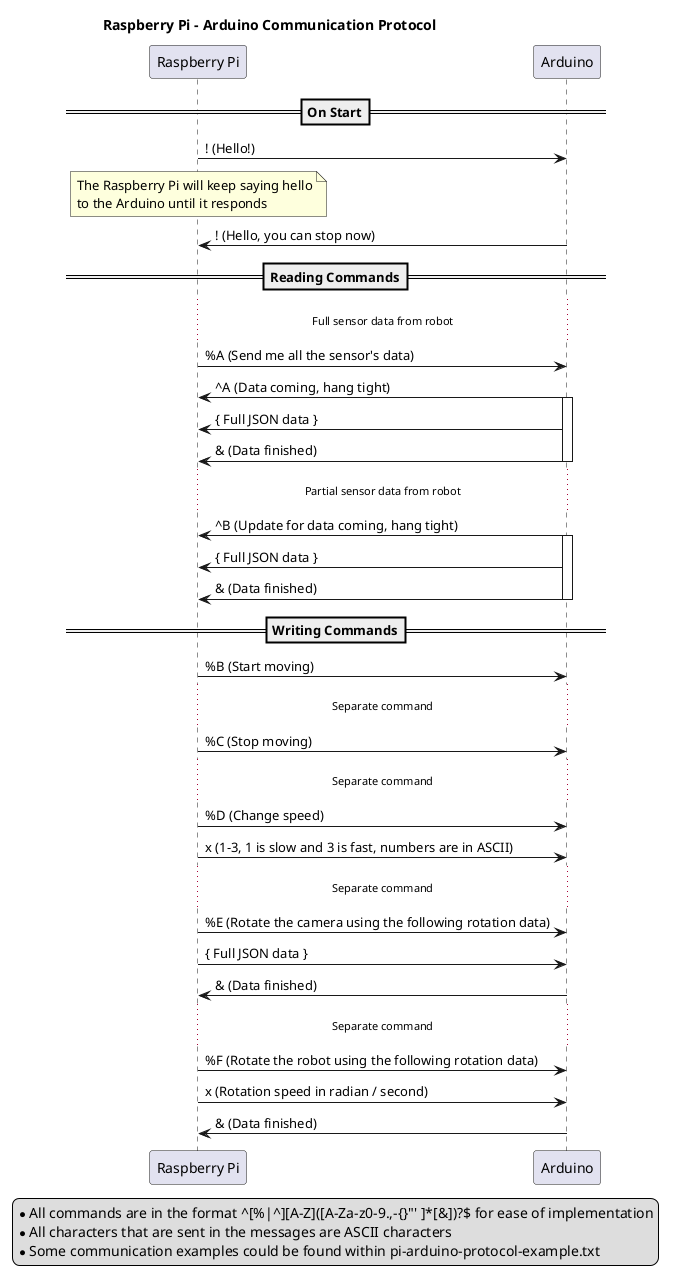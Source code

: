 @startuml
title Raspberry Pi - Arduino Communication Protocol

participant "Raspberry Pi" as pi
participant Arduino as arduino

==On Start==
pi -> arduino: ! (Hello!)
note over pi
The Raspberry Pi will keep saying hello
to the Arduino until it responds
end note
arduino -> pi: ! (Hello, you can stop now)

==Reading Commands==
...Full sensor data from robot...
pi -> arduino: %A (Send me all the sensor's data)
arduino -> pi: ^A (Data coming, hang tight)
activate arduino
arduino -> pi: { Full JSON data }
arduino -> pi: & (Data finished)
deactivate arduino

...Partial sensor data from robot...
arduino -> pi: ^B (Update for data coming, hang tight)
activate arduino
arduino -> pi: { Full JSON data }
arduino -> pi: & (Data finished)
deactivate arduino

==Writing Commands==
pi -> arduino: %B (Start moving)
...Separate command...
pi -> arduino: %C (Stop moving)
...Separate command...
pi -> arduino: %D (Change speed)
pi -> arduino: x (1-3, 1 is slow and 3 is fast, numbers are in ASCII)
...Separate command...
pi -> arduino: %E (Rotate the camera using the following rotation data)
pi -> arduino: { Full JSON data }
arduino -> pi: & (Data finished)
...Separate command...
pi -> arduino: %F (Rotate the robot using the following rotation data)
pi -> arduino: x (Rotation speed in radian / second)
arduino -> pi: & (Data finished)

legend
* All commands are in the format ^[%|^][A-Z]([A-Za-z0-9.,-{}"' ]*[&])?$ for ease of implementation
* All characters that are sent in the messages are ASCII characters
* Some communication examples could be found within pi-arduino-protocol-example.txt
end legend
@enduml